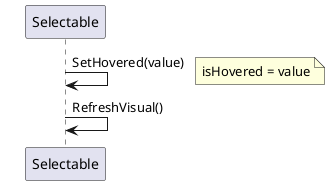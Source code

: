 ﻿@startuml
    skinparam Shadowing false
    skinparam ParticipantPadding 20

    participant Selectable

    Selectable -> Selectable: SetHovered(value)
    note right: isHovered = value
    Selectable -> Selectable: RefreshVisual()

@enduml